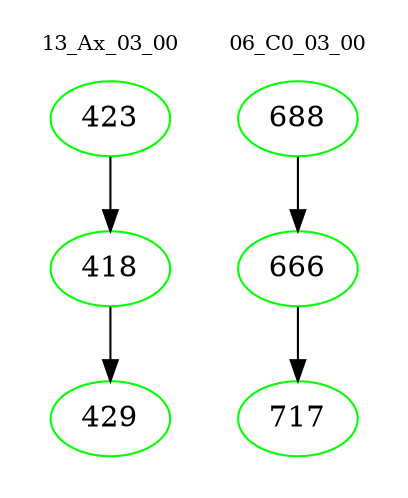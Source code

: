 digraph{
subgraph cluster_0 {
color = white
label = "13_Ax_03_00";
fontsize=10;
T0_423 [label="423", color="green"]
T0_423 -> T0_418 [color="black"]
T0_418 [label="418", color="green"]
T0_418 -> T0_429 [color="black"]
T0_429 [label="429", color="green"]
}
subgraph cluster_1 {
color = white
label = "06_C0_03_00";
fontsize=10;
T1_688 [label="688", color="green"]
T1_688 -> T1_666 [color="black"]
T1_666 [label="666", color="green"]
T1_666 -> T1_717 [color="black"]
T1_717 [label="717", color="green"]
}
}
